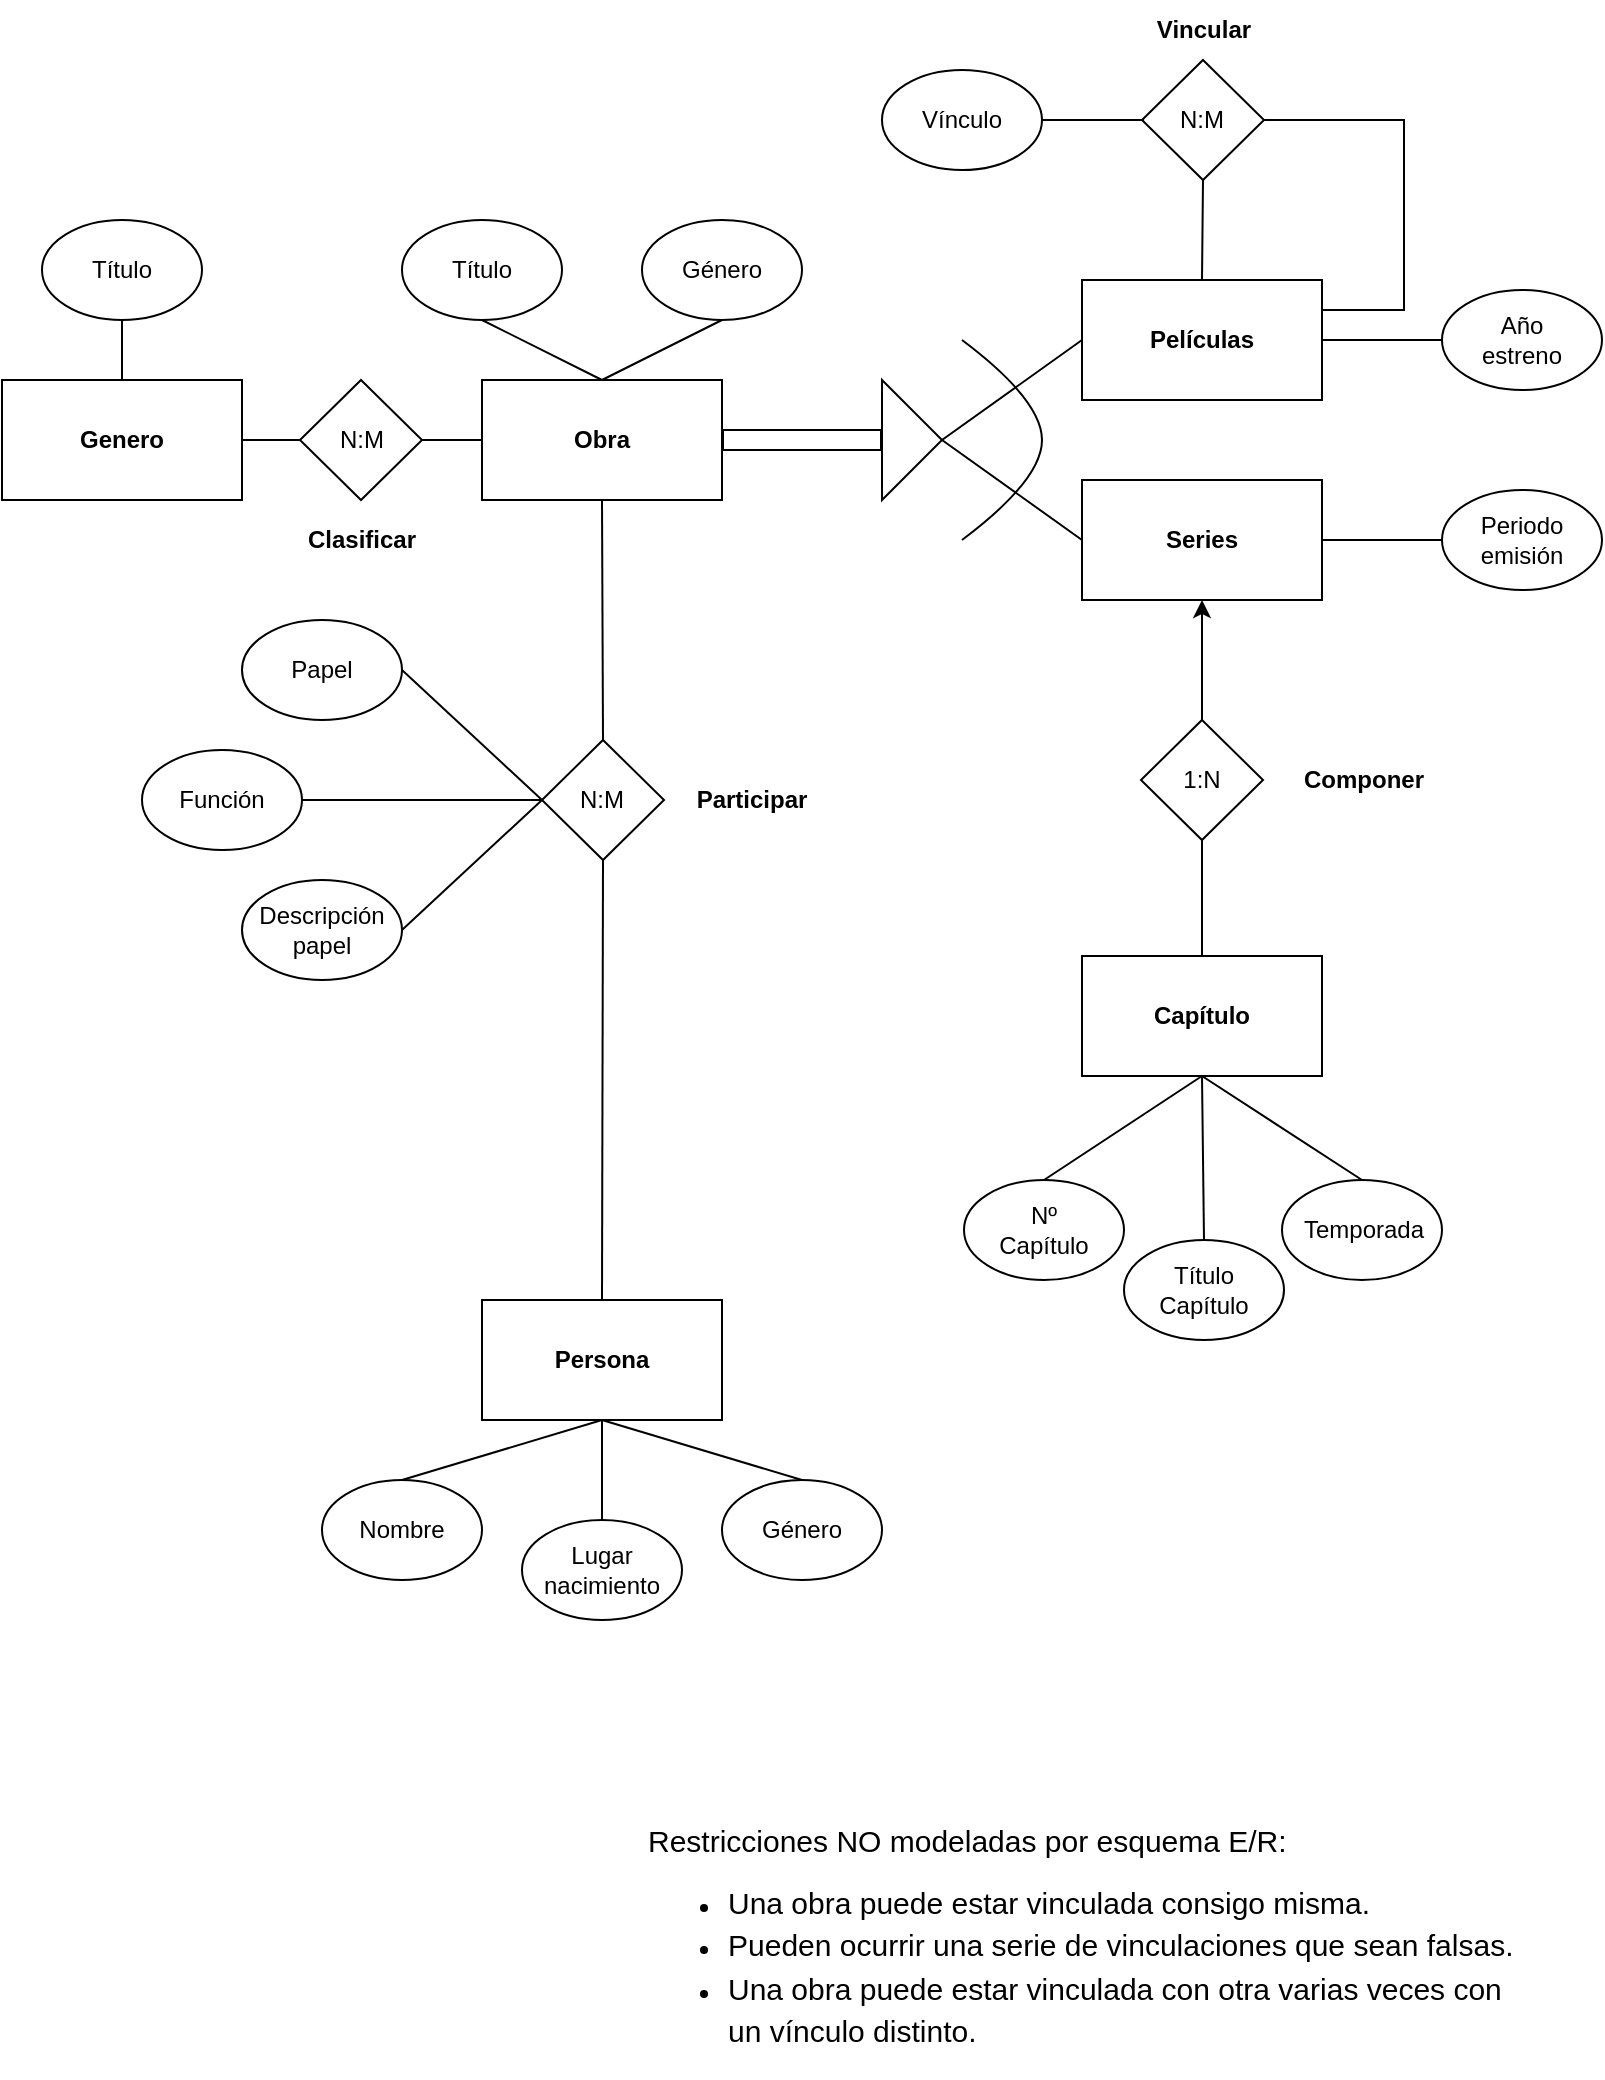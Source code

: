 <mxfile version="23.1.2" type="device">
  <diagram name="Página-1" id="AhUi1pDa4INPGZRCfmME">
    <mxGraphModel dx="1050" dy="522" grid="1" gridSize="10" guides="1" tooltips="1" connect="1" arrows="0" fold="1" page="1" pageScale="1" pageWidth="827" pageHeight="1169" background="none" math="0" shadow="0">
      <root>
        <mxCell id="0" />
        <mxCell id="1" parent="0" />
        <mxCell id="Zvusii4dg9qC_i0lboRy-1" value="" style="rounded=0;whiteSpace=wrap;html=1;fillColor=none;" parent="1" vertex="1">
          <mxGeometry x="249" y="240" width="120" height="60" as="geometry" />
        </mxCell>
        <mxCell id="Zvusii4dg9qC_i0lboRy-3" value="" style="rhombus;whiteSpace=wrap;html=1;fillColor=none;" parent="1" vertex="1">
          <mxGeometry x="279" y="420" width="61" height="60" as="geometry" />
        </mxCell>
        <mxCell id="Zvusii4dg9qC_i0lboRy-4" value="" style="endArrow=none;html=1;rounded=0;entryX=0.5;entryY=1;entryDx=0;entryDy=0;exitX=0.5;exitY=0;exitDx=0;exitDy=0;" parent="1" source="Zvusii4dg9qC_i0lboRy-3" target="Zvusii4dg9qC_i0lboRy-1" edge="1">
          <mxGeometry width="50" height="50" relative="1" as="geometry">
            <mxPoint x="379" y="540" as="sourcePoint" />
            <mxPoint x="429" y="490" as="targetPoint" />
          </mxGeometry>
        </mxCell>
        <mxCell id="Zvusii4dg9qC_i0lboRy-11" value="&lt;b&gt;Obra&lt;/b&gt;" style="text;html=1;align=center;verticalAlign=middle;whiteSpace=wrap;rounded=0;" parent="1" vertex="1">
          <mxGeometry x="279" y="255" width="60" height="30" as="geometry" />
        </mxCell>
        <mxCell id="Zvusii4dg9qC_i0lboRy-12" value="" style="rounded=0;whiteSpace=wrap;html=1;fillColor=none;" parent="1" vertex="1">
          <mxGeometry x="249" y="700" width="120" height="60" as="geometry" />
        </mxCell>
        <mxCell id="Zvusii4dg9qC_i0lboRy-13" value="" style="endArrow=none;html=1;rounded=0;exitX=0.5;exitY=0;exitDx=0;exitDy=0;entryX=0.5;entryY=1;entryDx=0;entryDy=0;" parent="1" source="Zvusii4dg9qC_i0lboRy-12" target="Zvusii4dg9qC_i0lboRy-3" edge="1">
          <mxGeometry width="50" height="50" relative="1" as="geometry">
            <mxPoint x="379" y="450" as="sourcePoint" />
            <mxPoint x="429" y="400" as="targetPoint" />
          </mxGeometry>
        </mxCell>
        <mxCell id="Zvusii4dg9qC_i0lboRy-14" value="&lt;b&gt;Persona&lt;/b&gt;" style="text;html=1;align=center;verticalAlign=middle;whiteSpace=wrap;rounded=0;" parent="1" vertex="1">
          <mxGeometry x="279" y="715" width="60" height="30" as="geometry" />
        </mxCell>
        <mxCell id="Zvusii4dg9qC_i0lboRy-15" value="&lt;b&gt;Participar&lt;/b&gt;" style="text;html=1;align=center;verticalAlign=middle;whiteSpace=wrap;rounded=0;" parent="1" vertex="1">
          <mxGeometry x="354" y="435" width="60" height="30" as="geometry" />
        </mxCell>
        <mxCell id="Zvusii4dg9qC_i0lboRy-16" value="" style="ellipse;whiteSpace=wrap;html=1;fillColor=none;" parent="1" vertex="1">
          <mxGeometry x="209" y="160" width="80" height="50" as="geometry" />
        </mxCell>
        <mxCell id="Zvusii4dg9qC_i0lboRy-17" value="" style="ellipse;whiteSpace=wrap;html=1;gradientColor=none;fillColor=none;" parent="1" vertex="1">
          <mxGeometry x="729" y="195" width="80" height="50" as="geometry" />
        </mxCell>
        <mxCell id="Zvusii4dg9qC_i0lboRy-18" value="" style="ellipse;whiteSpace=wrap;html=1;fillColor=none;" parent="1" vertex="1">
          <mxGeometry x="329" y="160" width="80" height="50" as="geometry" />
        </mxCell>
        <mxCell id="Zvusii4dg9qC_i0lboRy-20" value="Título" style="text;html=1;align=center;verticalAlign=middle;whiteSpace=wrap;rounded=0;" parent="1" vertex="1">
          <mxGeometry x="219" y="170" width="60" height="30" as="geometry" />
        </mxCell>
        <mxCell id="Zvusii4dg9qC_i0lboRy-21" value="Año estreno" style="text;html=1;align=center;verticalAlign=middle;whiteSpace=wrap;rounded=0;" parent="1" vertex="1">
          <mxGeometry x="739" y="205" width="60" height="30" as="geometry" />
        </mxCell>
        <mxCell id="Zvusii4dg9qC_i0lboRy-22" value="Género" style="text;html=1;align=center;verticalAlign=middle;whiteSpace=wrap;rounded=0;" parent="1" vertex="1">
          <mxGeometry x="339" y="170" width="60" height="30" as="geometry" />
        </mxCell>
        <mxCell id="Zvusii4dg9qC_i0lboRy-23" value="" style="endArrow=none;html=1;rounded=0;exitX=0.5;exitY=0;exitDx=0;exitDy=0;entryX=0.5;entryY=1;entryDx=0;entryDy=0;" parent="1" source="Zvusii4dg9qC_i0lboRy-1" target="Zvusii4dg9qC_i0lboRy-16" edge="1">
          <mxGeometry width="50" height="50" relative="1" as="geometry">
            <mxPoint x="369" y="320" as="sourcePoint" />
            <mxPoint x="419" y="270" as="targetPoint" />
          </mxGeometry>
        </mxCell>
        <mxCell id="Zvusii4dg9qC_i0lboRy-24" value="" style="endArrow=none;html=1;rounded=0;exitX=0.5;exitY=0;exitDx=0;exitDy=0;entryX=0.5;entryY=1;entryDx=0;entryDy=0;" parent="1" source="Zvusii4dg9qC_i0lboRy-1" target="Zvusii4dg9qC_i0lboRy-18" edge="1">
          <mxGeometry width="50" height="50" relative="1" as="geometry">
            <mxPoint x="369" y="320" as="sourcePoint" />
            <mxPoint x="419" y="270" as="targetPoint" />
          </mxGeometry>
        </mxCell>
        <mxCell id="Zvusii4dg9qC_i0lboRy-28" value="" style="ellipse;whiteSpace=wrap;html=1;fillColor=none;" parent="1" vertex="1">
          <mxGeometry x="129" y="360" width="80" height="50" as="geometry" />
        </mxCell>
        <mxCell id="Zvusii4dg9qC_i0lboRy-29" value="" style="endArrow=none;html=1;rounded=0;exitX=1;exitY=0.5;exitDx=0;exitDy=0;entryX=0;entryY=0.5;entryDx=0;entryDy=0;" parent="1" source="Zvusii4dg9qC_i0lboRy-28" target="Zvusii4dg9qC_i0lboRy-3" edge="1">
          <mxGeometry width="50" height="50" relative="1" as="geometry">
            <mxPoint x="379" y="360" as="sourcePoint" />
            <mxPoint x="429" y="310" as="targetPoint" />
          </mxGeometry>
        </mxCell>
        <mxCell id="Zvusii4dg9qC_i0lboRy-30" value="Papel" style="text;html=1;align=center;verticalAlign=middle;whiteSpace=wrap;rounded=0;" parent="1" vertex="1">
          <mxGeometry x="139" y="370" width="60" height="30" as="geometry" />
        </mxCell>
        <mxCell id="Zvusii4dg9qC_i0lboRy-31" value="N:M" style="text;html=1;align=center;verticalAlign=middle;whiteSpace=wrap;rounded=0;" parent="1" vertex="1">
          <mxGeometry x="279" y="435" width="60" height="30" as="geometry" />
        </mxCell>
        <mxCell id="Zvusii4dg9qC_i0lboRy-32" value="" style="ellipse;whiteSpace=wrap;html=1;fillColor=none;" parent="1" vertex="1">
          <mxGeometry x="169" y="790" width="80" height="50" as="geometry" />
        </mxCell>
        <mxCell id="Zvusii4dg9qC_i0lboRy-33" value="" style="ellipse;whiteSpace=wrap;html=1;fillColor=none;" parent="1" vertex="1">
          <mxGeometry x="269" y="810" width="80" height="50" as="geometry" />
        </mxCell>
        <mxCell id="Zvusii4dg9qC_i0lboRy-34" value="" style="ellipse;whiteSpace=wrap;html=1;fillColor=none;" parent="1" vertex="1">
          <mxGeometry x="369" y="790" width="80" height="50" as="geometry" />
        </mxCell>
        <mxCell id="Zvusii4dg9qC_i0lboRy-35" value="" style="endArrow=none;html=1;rounded=0;exitX=0.5;exitY=0;exitDx=0;exitDy=0;entryX=0.5;entryY=1;entryDx=0;entryDy=0;" parent="1" source="Zvusii4dg9qC_i0lboRy-32" target="Zvusii4dg9qC_i0lboRy-12" edge="1">
          <mxGeometry width="50" height="50" relative="1" as="geometry">
            <mxPoint x="399" y="730" as="sourcePoint" />
            <mxPoint x="449" y="680" as="targetPoint" />
          </mxGeometry>
        </mxCell>
        <mxCell id="Zvusii4dg9qC_i0lboRy-36" value="" style="endArrow=none;html=1;rounded=0;exitX=0.5;exitY=1;exitDx=0;exitDy=0;entryX=0.5;entryY=0;entryDx=0;entryDy=0;" parent="1" source="Zvusii4dg9qC_i0lboRy-12" target="Zvusii4dg9qC_i0lboRy-33" edge="1">
          <mxGeometry width="50" height="50" relative="1" as="geometry">
            <mxPoint x="399" y="730" as="sourcePoint" />
            <mxPoint x="449" y="680" as="targetPoint" />
          </mxGeometry>
        </mxCell>
        <mxCell id="Zvusii4dg9qC_i0lboRy-37" value="" style="endArrow=none;html=1;rounded=0;exitX=0.5;exitY=1;exitDx=0;exitDy=0;entryX=0.5;entryY=0;entryDx=0;entryDy=0;" parent="1" source="Zvusii4dg9qC_i0lboRy-12" target="Zvusii4dg9qC_i0lboRy-34" edge="1">
          <mxGeometry width="50" height="50" relative="1" as="geometry">
            <mxPoint x="319" y="770" as="sourcePoint" />
            <mxPoint x="319" y="820" as="targetPoint" />
          </mxGeometry>
        </mxCell>
        <mxCell id="Zvusii4dg9qC_i0lboRy-38" value="Nombre" style="text;html=1;align=center;verticalAlign=middle;whiteSpace=wrap;rounded=0;" parent="1" vertex="1">
          <mxGeometry x="179" y="800" width="60" height="30" as="geometry" />
        </mxCell>
        <mxCell id="Zvusii4dg9qC_i0lboRy-39" value="Lugar nacimiento" style="text;html=1;align=center;verticalAlign=middle;whiteSpace=wrap;rounded=0;" parent="1" vertex="1">
          <mxGeometry x="279" y="820" width="60" height="30" as="geometry" />
        </mxCell>
        <mxCell id="Zvusii4dg9qC_i0lboRy-40" value="Género" style="text;html=1;align=center;verticalAlign=middle;whiteSpace=wrap;rounded=0;" parent="1" vertex="1">
          <mxGeometry x="379" y="800" width="60" height="30" as="geometry" />
        </mxCell>
        <mxCell id="Zvusii4dg9qC_i0lboRy-42" value="" style="ellipse;whiteSpace=wrap;html=1;fillColor=none;" parent="1" vertex="1">
          <mxGeometry x="129" y="490" width="80" height="50" as="geometry" />
        </mxCell>
        <mxCell id="Zvusii4dg9qC_i0lboRy-44" value="" style="endArrow=none;html=1;rounded=0;exitX=0;exitY=0.5;exitDx=0;exitDy=0;entryX=1;entryY=0.5;entryDx=0;entryDy=0;" parent="1" source="Zvusii4dg9qC_i0lboRy-3" target="Zvusii4dg9qC_i0lboRy-42" edge="1">
          <mxGeometry width="50" height="50" relative="1" as="geometry">
            <mxPoint x="219" y="420" as="sourcePoint" />
            <mxPoint x="269" y="370" as="targetPoint" />
          </mxGeometry>
        </mxCell>
        <mxCell id="Zvusii4dg9qC_i0lboRy-45" value="Descripción papel" style="text;html=1;align=center;verticalAlign=middle;whiteSpace=wrap;rounded=0;" parent="1" vertex="1">
          <mxGeometry x="139" y="500" width="60" height="30" as="geometry" />
        </mxCell>
        <mxCell id="Zvusii4dg9qC_i0lboRy-46" value="" style="triangle;whiteSpace=wrap;html=1;fillColor=none;" parent="1" vertex="1">
          <mxGeometry x="449" y="240" width="30" height="60" as="geometry" />
        </mxCell>
        <mxCell id="Zvusii4dg9qC_i0lboRy-49" value="" style="rounded=0;whiteSpace=wrap;html=1;fillColor=none;" parent="1" vertex="1">
          <mxGeometry x="549" y="190" width="120" height="60" as="geometry" />
        </mxCell>
        <mxCell id="Zvusii4dg9qC_i0lboRy-50" value="" style="rounded=0;whiteSpace=wrap;html=1;fillColor=none;" parent="1" vertex="1">
          <mxGeometry x="549" y="290" width="120" height="60" as="geometry" />
        </mxCell>
        <mxCell id="Zvusii4dg9qC_i0lboRy-51" value="" style="endArrow=none;html=1;rounded=0;exitX=1;exitY=0.5;exitDx=0;exitDy=0;entryX=0;entryY=0.5;entryDx=0;entryDy=0;" parent="1" source="Zvusii4dg9qC_i0lboRy-46" target="Zvusii4dg9qC_i0lboRy-49" edge="1">
          <mxGeometry width="50" height="50" relative="1" as="geometry">
            <mxPoint x="459" y="250" as="sourcePoint" />
            <mxPoint x="509" y="200" as="targetPoint" />
          </mxGeometry>
        </mxCell>
        <mxCell id="Zvusii4dg9qC_i0lboRy-52" value="" style="endArrow=none;html=1;rounded=0;entryX=0;entryY=0.5;entryDx=0;entryDy=0;exitX=1;exitY=0.5;exitDx=0;exitDy=0;" parent="1" source="Zvusii4dg9qC_i0lboRy-46" target="Zvusii4dg9qC_i0lboRy-50" edge="1">
          <mxGeometry width="50" height="50" relative="1" as="geometry">
            <mxPoint x="459" y="250" as="sourcePoint" />
            <mxPoint x="509" y="200" as="targetPoint" />
          </mxGeometry>
        </mxCell>
        <mxCell id="Zvusii4dg9qC_i0lboRy-53" value="&lt;b&gt;Películas&lt;/b&gt;" style="text;html=1;align=center;verticalAlign=middle;whiteSpace=wrap;rounded=0;" parent="1" vertex="1">
          <mxGeometry x="579" y="205" width="60" height="30" as="geometry" />
        </mxCell>
        <mxCell id="Zvusii4dg9qC_i0lboRy-54" value="&lt;b&gt;Series&lt;/b&gt;" style="text;html=1;align=center;verticalAlign=middle;whiteSpace=wrap;rounded=0;" parent="1" vertex="1">
          <mxGeometry x="579" y="305" width="60" height="30" as="geometry" />
        </mxCell>
        <mxCell id="Zvusii4dg9qC_i0lboRy-55" value="" style="shape=flexArrow;endArrow=none;html=1;rounded=0;exitX=1;exitY=0.5;exitDx=0;exitDy=0;entryX=0;entryY=0.5;entryDx=0;entryDy=0;endFill=0;" parent="1" source="Zvusii4dg9qC_i0lboRy-1" target="Zvusii4dg9qC_i0lboRy-46" edge="1">
          <mxGeometry width="50" height="50" relative="1" as="geometry">
            <mxPoint x="459" y="310" as="sourcePoint" />
            <mxPoint x="509" y="260" as="targetPoint" />
          </mxGeometry>
        </mxCell>
        <mxCell id="Zvusii4dg9qC_i0lboRy-58" value="" style="endArrow=none;html=1;rounded=0;exitX=0;exitY=0.5;exitDx=0;exitDy=0;entryX=1;entryY=0.5;entryDx=0;entryDy=0;" parent="1" source="Zvusii4dg9qC_i0lboRy-17" target="Zvusii4dg9qC_i0lboRy-49" edge="1">
          <mxGeometry width="50" height="50" relative="1" as="geometry">
            <mxPoint x="609" y="270" as="sourcePoint" />
            <mxPoint x="659" y="220" as="targetPoint" />
          </mxGeometry>
        </mxCell>
        <mxCell id="Zvusii4dg9qC_i0lboRy-59" value="" style="ellipse;whiteSpace=wrap;html=1;gradientColor=none;fillColor=none;" parent="1" vertex="1">
          <mxGeometry x="729" y="295" width="80" height="50" as="geometry" />
        </mxCell>
        <mxCell id="Zvusii4dg9qC_i0lboRy-60" value="" style="ellipse;whiteSpace=wrap;html=1;gradientColor=none;fillColor=none;" parent="1" vertex="1">
          <mxGeometry x="490" y="640" width="80" height="50" as="geometry" />
        </mxCell>
        <mxCell id="Zvusii4dg9qC_i0lboRy-61" value="" style="ellipse;whiteSpace=wrap;html=1;gradientColor=none;fillColor=none;" parent="1" vertex="1">
          <mxGeometry x="649" y="640" width="80" height="50" as="geometry" />
        </mxCell>
        <mxCell id="Zvusii4dg9qC_i0lboRy-62" value="" style="endArrow=none;html=1;rounded=0;exitX=0;exitY=0.5;exitDx=0;exitDy=0;entryX=1;entryY=0.5;entryDx=0;entryDy=0;" parent="1" source="Zvusii4dg9qC_i0lboRy-59" target="Zvusii4dg9qC_i0lboRy-50" edge="1">
          <mxGeometry width="50" height="50" relative="1" as="geometry">
            <mxPoint x="579" y="290" as="sourcePoint" />
            <mxPoint x="690" y="350" as="targetPoint" />
          </mxGeometry>
        </mxCell>
        <mxCell id="Zvusii4dg9qC_i0lboRy-63" value="" style="endArrow=none;html=1;rounded=0;exitX=0.5;exitY=0;exitDx=0;exitDy=0;entryX=0.5;entryY=1;entryDx=0;entryDy=0;" parent="1" source="Zvusii4dg9qC_i0lboRy-60" target="lS_Z4Pu-qKQZ7piZad3L-9" edge="1">
          <mxGeometry width="50" height="50" relative="1" as="geometry">
            <mxPoint x="570" y="535" as="sourcePoint" />
            <mxPoint x="600" y="595" as="targetPoint" />
          </mxGeometry>
        </mxCell>
        <mxCell id="Zvusii4dg9qC_i0lboRy-64" value="" style="endArrow=none;html=1;rounded=0;exitX=0.5;exitY=0;exitDx=0;exitDy=0;entryX=0.5;entryY=1;entryDx=0;entryDy=0;" parent="1" source="Zvusii4dg9qC_i0lboRy-61" target="lS_Z4Pu-qKQZ7piZad3L-9" edge="1">
          <mxGeometry width="50" height="50" relative="1" as="geometry">
            <mxPoint x="570" y="535" as="sourcePoint" />
            <mxPoint x="600" y="595" as="targetPoint" />
          </mxGeometry>
        </mxCell>
        <mxCell id="Zvusii4dg9qC_i0lboRy-65" value="Periodo&lt;div&gt;emisión&lt;/div&gt;" style="text;html=1;align=center;verticalAlign=middle;whiteSpace=wrap;rounded=0;" parent="1" vertex="1">
          <mxGeometry x="739" y="305" width="60" height="30" as="geometry" />
        </mxCell>
        <mxCell id="Zvusii4dg9qC_i0lboRy-66" value="Nº&lt;div&gt;Capítulo&lt;/div&gt;" style="text;html=1;align=center;verticalAlign=middle;whiteSpace=wrap;rounded=0;" parent="1" vertex="1">
          <mxGeometry x="500" y="650" width="60" height="30" as="geometry" />
        </mxCell>
        <mxCell id="Zvusii4dg9qC_i0lboRy-67" value="Temporada" style="text;html=1;align=center;verticalAlign=middle;whiteSpace=wrap;rounded=0;" parent="1" vertex="1">
          <mxGeometry x="660" y="650" width="60" height="30" as="geometry" />
        </mxCell>
        <mxCell id="Zvusii4dg9qC_i0lboRy-68" value="" style="ellipse;whiteSpace=wrap;html=1;gradientColor=none;fillColor=none;" parent="1" vertex="1">
          <mxGeometry x="570" y="670" width="80" height="50" as="geometry" />
        </mxCell>
        <mxCell id="Zvusii4dg9qC_i0lboRy-69" value="" style="endArrow=none;html=1;rounded=0;exitX=0.5;exitY=0;exitDx=0;exitDy=0;entryX=0.5;entryY=1;entryDx=0;entryDy=0;" parent="1" source="Zvusii4dg9qC_i0lboRy-68" target="lS_Z4Pu-qKQZ7piZad3L-9" edge="1">
          <mxGeometry width="50" height="50" relative="1" as="geometry">
            <mxPoint x="500" y="655" as="sourcePoint" />
            <mxPoint x="600" y="595" as="targetPoint" />
          </mxGeometry>
        </mxCell>
        <mxCell id="Zvusii4dg9qC_i0lboRy-70" value="Título&lt;div&gt;Capítulo&lt;/div&gt;" style="text;html=1;align=center;verticalAlign=middle;whiteSpace=wrap;rounded=0;" parent="1" vertex="1">
          <mxGeometry x="580" y="680" width="60" height="30" as="geometry" />
        </mxCell>
        <mxCell id="Zvusii4dg9qC_i0lboRy-71" value="" style="ellipse;whiteSpace=wrap;html=1;fillColor=none;" parent="1" vertex="1">
          <mxGeometry x="79" y="425" width="80" height="50" as="geometry" />
        </mxCell>
        <mxCell id="Zvusii4dg9qC_i0lboRy-72" value="" style="endArrow=none;html=1;rounded=0;exitX=1;exitY=0.5;exitDx=0;exitDy=0;entryX=0;entryY=0.5;entryDx=0;entryDy=0;" parent="1" source="Zvusii4dg9qC_i0lboRy-71" edge="1" target="Zvusii4dg9qC_i0lboRy-31">
          <mxGeometry width="50" height="50" relative="1" as="geometry">
            <mxPoint x="239" y="420" as="sourcePoint" />
            <mxPoint x="269" y="450" as="targetPoint" />
          </mxGeometry>
        </mxCell>
        <mxCell id="Zvusii4dg9qC_i0lboRy-73" value="Función" style="text;html=1;align=center;verticalAlign=middle;whiteSpace=wrap;rounded=0;" parent="1" vertex="1">
          <mxGeometry x="89" y="435" width="60" height="30" as="geometry" />
        </mxCell>
        <mxCell id="Zvusii4dg9qC_i0lboRy-89" value="&lt;span style=&quot;font-size: 15px; background-color: initial;&quot;&gt;Restricciones NO modeladas por esquema E/R:&lt;/span&gt;&lt;br&gt;&lt;ul style=&quot;line-height: 170%;&quot;&gt;&lt;li&gt;&lt;font style=&quot;font-size: 15px;&quot;&gt;Una obra puede estar vinculada consigo misma.&lt;/font&gt;&lt;/li&gt;&lt;li&gt;&lt;font style=&quot;font-size: 15px;&quot;&gt;Pueden ocurrir una serie de vinculaciones que sean falsas.&lt;/font&gt;&lt;/li&gt;&lt;li&gt;&lt;font style=&quot;font-size: 15px;&quot;&gt;Una obra puede estar vinculada con otra varias veces con un vínculo distinto.&lt;/font&gt;&lt;/li&gt;&lt;/ul&gt;" style="text;html=1;align=left;verticalAlign=middle;whiteSpace=wrap;rounded=0;" parent="1" vertex="1">
          <mxGeometry x="330" y="1010" width="440" height="30" as="geometry" />
        </mxCell>
        <mxCell id="_WdAHehQOv7u0mJIpWql-1" value="" style="curved=1;endArrow=none;html=1;rounded=0;endFill=0;" parent="1" edge="1">
          <mxGeometry width="50" height="50" relative="1" as="geometry">
            <mxPoint x="489" y="320" as="sourcePoint" />
            <mxPoint x="489" y="220" as="targetPoint" />
            <Array as="points">
              <mxPoint x="529" y="290" />
              <mxPoint x="529" y="250" />
            </Array>
          </mxGeometry>
        </mxCell>
        <mxCell id="lS_Z4Pu-qKQZ7piZad3L-1" value="" style="rhombus;whiteSpace=wrap;html=1;fillColor=none;" parent="1" vertex="1">
          <mxGeometry x="579" y="80" width="61" height="60" as="geometry" />
        </mxCell>
        <mxCell id="lS_Z4Pu-qKQZ7piZad3L-2" value="" style="endArrow=none;html=1;rounded=0;exitX=1;exitY=0.5;exitDx=0;exitDy=0;entryX=1;entryY=0.25;entryDx=0;entryDy=0;" parent="1" source="lS_Z4Pu-qKQZ7piZad3L-1" target="Zvusii4dg9qC_i0lboRy-49" edge="1">
          <mxGeometry width="50" height="50" relative="1" as="geometry">
            <mxPoint x="789" y="210" as="sourcePoint" />
            <mxPoint x="699" y="150" as="targetPoint" />
            <Array as="points">
              <mxPoint x="710" y="110" />
              <mxPoint x="710" y="205" />
            </Array>
          </mxGeometry>
        </mxCell>
        <mxCell id="lS_Z4Pu-qKQZ7piZad3L-3" value="N:M" style="text;html=1;align=center;verticalAlign=middle;whiteSpace=wrap;rounded=0;" parent="1" vertex="1">
          <mxGeometry x="579" y="95" width="60" height="30" as="geometry" />
        </mxCell>
        <mxCell id="lS_Z4Pu-qKQZ7piZad3L-4" value="&lt;b&gt;Vincular&lt;/b&gt;" style="text;html=1;align=center;verticalAlign=middle;whiteSpace=wrap;rounded=0;" parent="1" vertex="1">
          <mxGeometry x="580" y="50" width="60" height="30" as="geometry" />
        </mxCell>
        <mxCell id="lS_Z4Pu-qKQZ7piZad3L-5" value="" style="ellipse;whiteSpace=wrap;html=1;fillColor=none;" parent="1" vertex="1">
          <mxGeometry x="449" y="85" width="80" height="50" as="geometry" />
        </mxCell>
        <mxCell id="lS_Z4Pu-qKQZ7piZad3L-6" value="" style="endArrow=none;html=1;rounded=0;exitX=0.017;exitY=0.5;exitDx=0;exitDy=0;entryX=1;entryY=0.5;entryDx=0;entryDy=0;exitPerimeter=0;" parent="1" source="lS_Z4Pu-qKQZ7piZad3L-3" target="lS_Z4Pu-qKQZ7piZad3L-5" edge="1">
          <mxGeometry width="50" height="50" relative="1" as="geometry">
            <mxPoint x="809" y="190" as="sourcePoint" />
            <mxPoint x="550" y="103" as="targetPoint" />
          </mxGeometry>
        </mxCell>
        <mxCell id="lS_Z4Pu-qKQZ7piZad3L-7" value="Vínculo" style="text;html=1;align=center;verticalAlign=middle;whiteSpace=wrap;rounded=0;" parent="1" vertex="1">
          <mxGeometry x="459" y="95" width="60" height="30" as="geometry" />
        </mxCell>
        <mxCell id="lS_Z4Pu-qKQZ7piZad3L-8" value="" style="endArrow=none;html=1;rounded=0;exitX=0.5;exitY=1;exitDx=0;exitDy=0;entryX=0.5;entryY=0;entryDx=0;entryDy=0;" parent="1" source="lS_Z4Pu-qKQZ7piZad3L-1" target="Zvusii4dg9qC_i0lboRy-49" edge="1">
          <mxGeometry width="50" height="50" relative="1" as="geometry">
            <mxPoint x="739" y="250" as="sourcePoint" />
            <mxPoint x="699" y="150" as="targetPoint" />
          </mxGeometry>
        </mxCell>
        <mxCell id="lS_Z4Pu-qKQZ7piZad3L-9" value="" style="rounded=0;whiteSpace=wrap;html=1;fillColor=none;" parent="1" vertex="1">
          <mxGeometry x="549" y="528" width="120" height="60" as="geometry" />
        </mxCell>
        <mxCell id="lS_Z4Pu-qKQZ7piZad3L-10" value="&lt;b&gt;Capítulo&lt;/b&gt;" style="text;html=1;align=center;verticalAlign=middle;whiteSpace=wrap;rounded=0;" parent="1" vertex="1">
          <mxGeometry x="579" y="543" width="60" height="30" as="geometry" />
        </mxCell>
        <mxCell id="lS_Z4Pu-qKQZ7piZad3L-11" value="" style="rhombus;whiteSpace=wrap;html=1;fillColor=none;" parent="1" vertex="1">
          <mxGeometry x="578.5" y="410" width="61" height="60" as="geometry" />
        </mxCell>
        <mxCell id="lS_Z4Pu-qKQZ7piZad3L-13" value="" style="endArrow=none;html=1;rounded=0;entryX=0.5;entryY=1;entryDx=0;entryDy=0;exitX=0.5;exitY=0;exitDx=0;exitDy=0;" parent="1" source="lS_Z4Pu-qKQZ7piZad3L-9" target="lS_Z4Pu-qKQZ7piZad3L-11" edge="1">
          <mxGeometry width="50" height="50" relative="1" as="geometry">
            <mxPoint x="480" y="520" as="sourcePoint" />
            <mxPoint x="530" y="470" as="targetPoint" />
          </mxGeometry>
        </mxCell>
        <mxCell id="lS_Z4Pu-qKQZ7piZad3L-14" value="&lt;b&gt;Componer&lt;/b&gt;" style="text;html=1;align=center;verticalAlign=middle;whiteSpace=wrap;rounded=0;" parent="1" vertex="1">
          <mxGeometry x="660" y="425" width="60" height="30" as="geometry" />
        </mxCell>
        <mxCell id="lS_Z4Pu-qKQZ7piZad3L-15" value="1:N" style="text;html=1;align=center;verticalAlign=middle;whiteSpace=wrap;rounded=0;" parent="1" vertex="1">
          <mxGeometry x="579" y="425" width="60" height="30" as="geometry" />
        </mxCell>
        <mxCell id="lS_Z4Pu-qKQZ7piZad3L-16" value="" style="endArrow=classic;html=1;rounded=0;entryX=0.5;entryY=1;entryDx=0;entryDy=0;exitX=0.5;exitY=0;exitDx=0;exitDy=0;" parent="1" source="lS_Z4Pu-qKQZ7piZad3L-11" target="Zvusii4dg9qC_i0lboRy-50" edge="1">
          <mxGeometry width="50" height="50" relative="1" as="geometry">
            <mxPoint x="610" y="400" as="sourcePoint" />
            <mxPoint x="660" y="350" as="targetPoint" />
          </mxGeometry>
        </mxCell>
        <mxCell id="9BA-xntAe05H5kuMbUCe-4" value="" style="rounded=0;whiteSpace=wrap;html=1;fillColor=none;" parent="1" vertex="1">
          <mxGeometry x="9" y="240" width="120" height="60" as="geometry" />
        </mxCell>
        <mxCell id="9BA-xntAe05H5kuMbUCe-5" value="&lt;b&gt;Genero&lt;/b&gt;" style="text;html=1;align=center;verticalAlign=middle;whiteSpace=wrap;rounded=0;" parent="1" vertex="1">
          <mxGeometry x="39" y="255" width="60" height="30" as="geometry" />
        </mxCell>
        <mxCell id="9BA-xntAe05H5kuMbUCe-7" value="" style="rhombus;whiteSpace=wrap;html=1;fillColor=none;" parent="1" vertex="1">
          <mxGeometry x="158" y="240" width="61" height="60" as="geometry" />
        </mxCell>
        <mxCell id="9BA-xntAe05H5kuMbUCe-8" value="&lt;b&gt;Clasificar&lt;/b&gt;" style="text;html=1;align=center;verticalAlign=middle;whiteSpace=wrap;rounded=0;" parent="1" vertex="1">
          <mxGeometry x="159" y="305" width="60" height="30" as="geometry" />
        </mxCell>
        <mxCell id="9BA-xntAe05H5kuMbUCe-9" value="N:M" style="text;html=1;align=center;verticalAlign=middle;whiteSpace=wrap;rounded=0;" parent="1" vertex="1">
          <mxGeometry x="159" y="255" width="60" height="30" as="geometry" />
        </mxCell>
        <mxCell id="9BA-xntAe05H5kuMbUCe-12" value="" style="endArrow=none;html=1;rounded=0;exitX=1;exitY=0.5;exitDx=0;exitDy=0;entryX=0;entryY=0.5;entryDx=0;entryDy=0;" parent="1" source="9BA-xntAe05H5kuMbUCe-4" target="9BA-xntAe05H5kuMbUCe-7" edge="1">
          <mxGeometry width="50" height="50" relative="1" as="geometry">
            <mxPoint x="30" y="430" as="sourcePoint" />
            <mxPoint x="80" y="380" as="targetPoint" />
          </mxGeometry>
        </mxCell>
        <mxCell id="9BA-xntAe05H5kuMbUCe-13" value="" style="endArrow=none;html=1;rounded=0;exitX=0;exitY=0.5;exitDx=0;exitDy=0;entryX=1;entryY=0.5;entryDx=0;entryDy=0;" parent="1" source="Zvusii4dg9qC_i0lboRy-1" target="9BA-xntAe05H5kuMbUCe-7" edge="1">
          <mxGeometry width="50" height="50" relative="1" as="geometry">
            <mxPoint x="139" y="280" as="sourcePoint" />
            <mxPoint x="159" y="280" as="targetPoint" />
            <Array as="points" />
          </mxGeometry>
        </mxCell>
        <mxCell id="9BA-xntAe05H5kuMbUCe-14" value="" style="ellipse;whiteSpace=wrap;html=1;fillColor=none;" parent="1" vertex="1">
          <mxGeometry x="29" y="160" width="80" height="50" as="geometry" />
        </mxCell>
        <mxCell id="9BA-xntAe05H5kuMbUCe-15" value="Título" style="text;html=1;align=center;verticalAlign=middle;whiteSpace=wrap;rounded=0;" parent="1" vertex="1">
          <mxGeometry x="39" y="170" width="60" height="30" as="geometry" />
        </mxCell>
        <mxCell id="9BA-xntAe05H5kuMbUCe-16" value="" style="endArrow=none;html=1;rounded=0;exitX=0.5;exitY=1;exitDx=0;exitDy=0;entryX=0.5;entryY=0;entryDx=0;entryDy=0;" parent="1" source="9BA-xntAe05H5kuMbUCe-14" target="9BA-xntAe05H5kuMbUCe-4" edge="1">
          <mxGeometry width="50" height="50" relative="1" as="geometry">
            <mxPoint x="20" y="400" as="sourcePoint" />
            <mxPoint x="70" y="350" as="targetPoint" />
          </mxGeometry>
        </mxCell>
      </root>
    </mxGraphModel>
  </diagram>
</mxfile>
